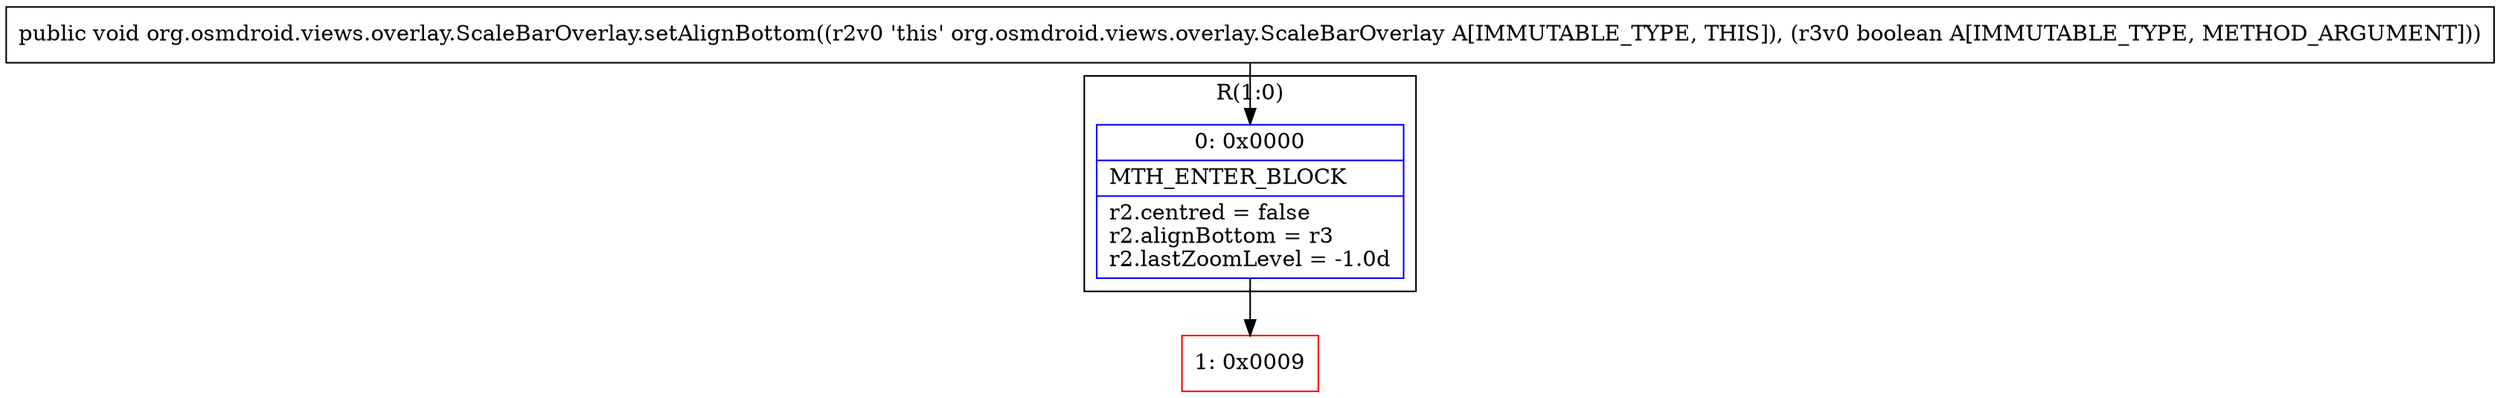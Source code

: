 digraph "CFG fororg.osmdroid.views.overlay.ScaleBarOverlay.setAlignBottom(Z)V" {
subgraph cluster_Region_1673295088 {
label = "R(1:0)";
node [shape=record,color=blue];
Node_0 [shape=record,label="{0\:\ 0x0000|MTH_ENTER_BLOCK\l|r2.centred = false\lr2.alignBottom = r3\lr2.lastZoomLevel = \-1.0d\l}"];
}
Node_1 [shape=record,color=red,label="{1\:\ 0x0009}"];
MethodNode[shape=record,label="{public void org.osmdroid.views.overlay.ScaleBarOverlay.setAlignBottom((r2v0 'this' org.osmdroid.views.overlay.ScaleBarOverlay A[IMMUTABLE_TYPE, THIS]), (r3v0 boolean A[IMMUTABLE_TYPE, METHOD_ARGUMENT])) }"];
MethodNode -> Node_0;
Node_0 -> Node_1;
}

